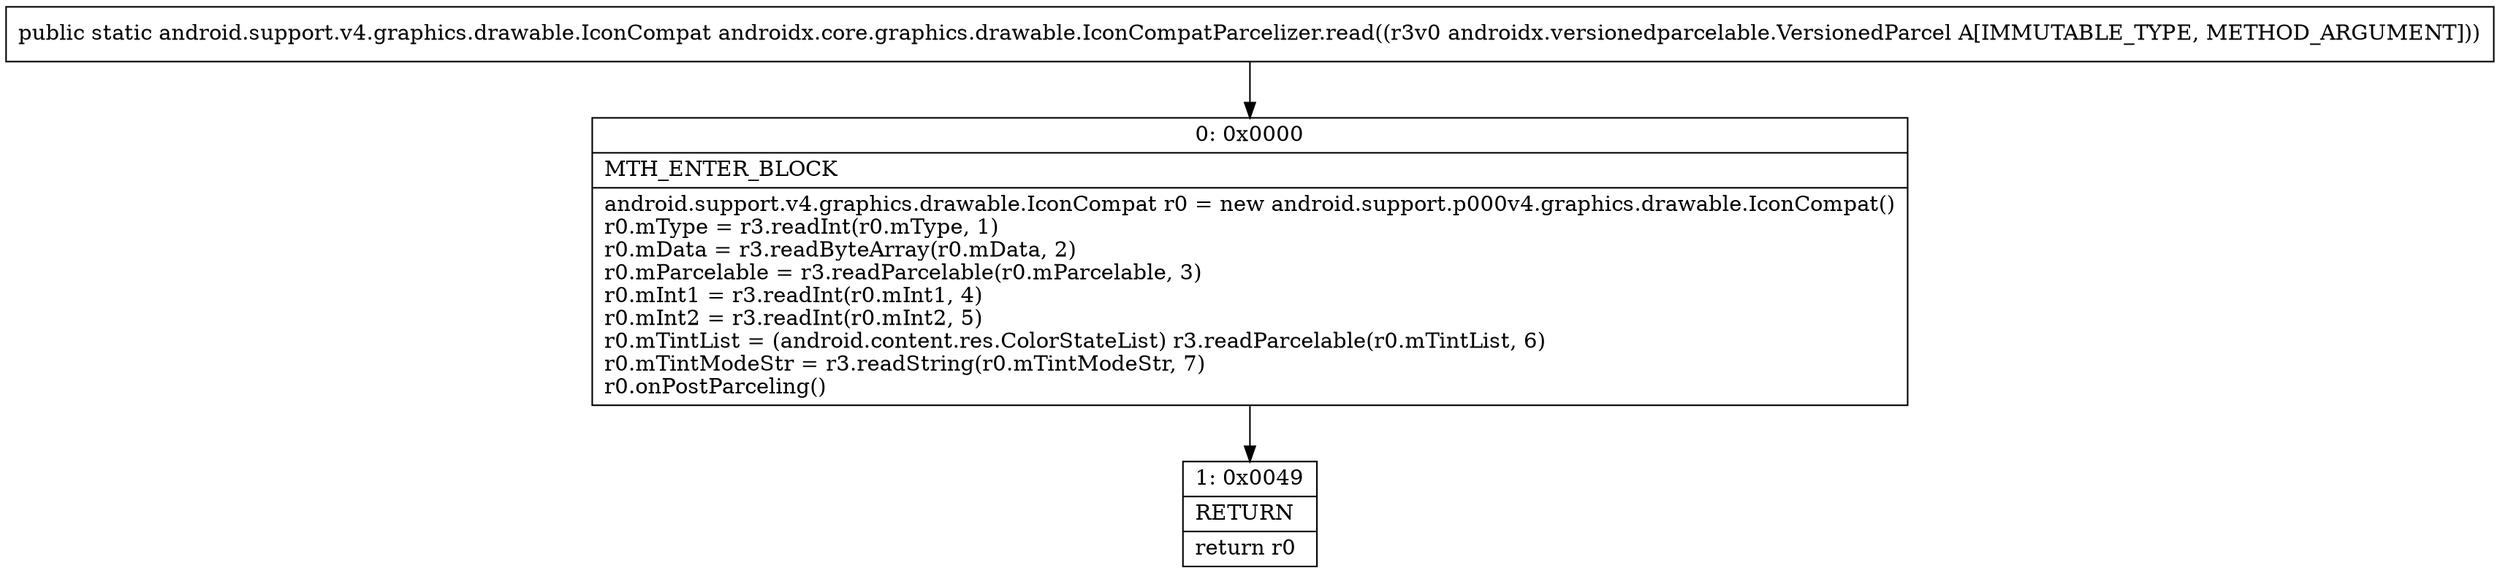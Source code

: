 digraph "CFG forandroidx.core.graphics.drawable.IconCompatParcelizer.read(Landroidx\/versionedparcelable\/VersionedParcel;)Landroid\/support\/v4\/graphics\/drawable\/IconCompat;" {
Node_0 [shape=record,label="{0\:\ 0x0000|MTH_ENTER_BLOCK\l|android.support.v4.graphics.drawable.IconCompat r0 = new android.support.p000v4.graphics.drawable.IconCompat()\lr0.mType = r3.readInt(r0.mType, 1)\lr0.mData = r3.readByteArray(r0.mData, 2)\lr0.mParcelable = r3.readParcelable(r0.mParcelable, 3)\lr0.mInt1 = r3.readInt(r0.mInt1, 4)\lr0.mInt2 = r3.readInt(r0.mInt2, 5)\lr0.mTintList = (android.content.res.ColorStateList) r3.readParcelable(r0.mTintList, 6)\lr0.mTintModeStr = r3.readString(r0.mTintModeStr, 7)\lr0.onPostParceling()\l}"];
Node_1 [shape=record,label="{1\:\ 0x0049|RETURN\l|return r0\l}"];
MethodNode[shape=record,label="{public static android.support.v4.graphics.drawable.IconCompat androidx.core.graphics.drawable.IconCompatParcelizer.read((r3v0 androidx.versionedparcelable.VersionedParcel A[IMMUTABLE_TYPE, METHOD_ARGUMENT])) }"];
MethodNode -> Node_0;
Node_0 -> Node_1;
}

